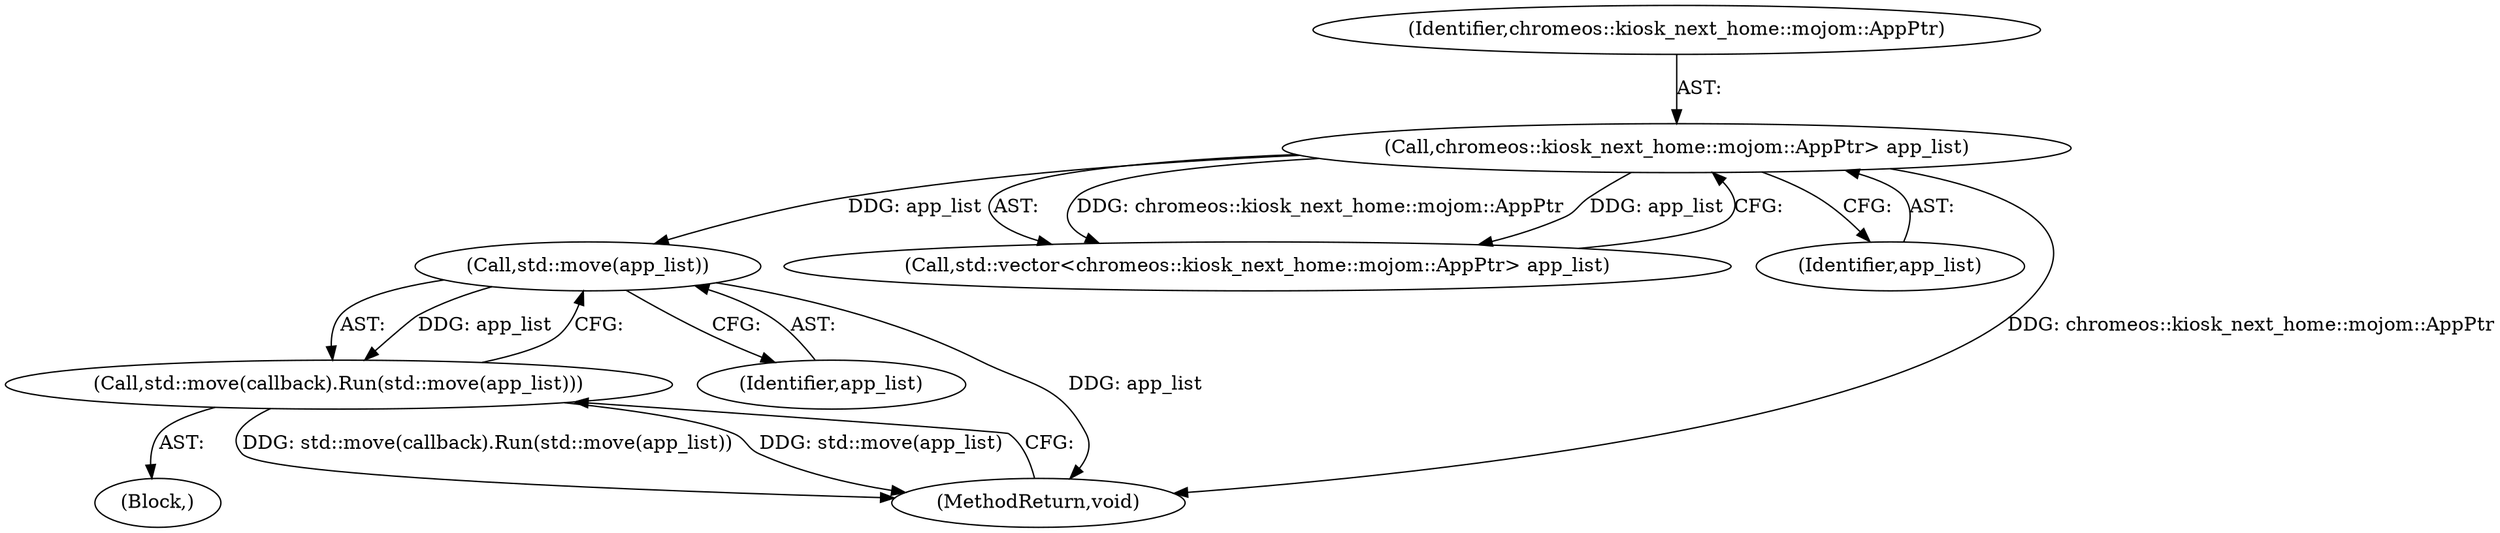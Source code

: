 digraph "0_Chrome_8cfe2463cec6835c7b0b73dcb2ab2edaf035e3f9_2@API" {
"1000113" [label="(Call,std::move(app_list))"];
"1000105" [label="(Call,chromeos::kiosk_next_home::mojom::AppPtr> app_list)"];
"1000112" [label="(Call,std::move(callback).Run(std::move(app_list)))"];
"1000114" [label="(Identifier,app_list)"];
"1000106" [label="(Identifier,chromeos::kiosk_next_home::mojom::AppPtr)"];
"1000105" [label="(Call,chromeos::kiosk_next_home::mojom::AppPtr> app_list)"];
"1000113" [label="(Call,std::move(app_list))"];
"1000103" [label="(Call,std::vector<chromeos::kiosk_next_home::mojom::AppPtr> app_list)"];
"1000107" [label="(Identifier,app_list)"];
"1000112" [label="(Call,std::move(callback).Run(std::move(app_list)))"];
"1000102" [label="(Block,)"];
"1000115" [label="(MethodReturn,void)"];
"1000113" -> "1000112"  [label="AST: "];
"1000113" -> "1000114"  [label="CFG: "];
"1000114" -> "1000113"  [label="AST: "];
"1000112" -> "1000113"  [label="CFG: "];
"1000113" -> "1000115"  [label="DDG: app_list"];
"1000113" -> "1000112"  [label="DDG: app_list"];
"1000105" -> "1000113"  [label="DDG: app_list"];
"1000105" -> "1000103"  [label="AST: "];
"1000105" -> "1000107"  [label="CFG: "];
"1000106" -> "1000105"  [label="AST: "];
"1000107" -> "1000105"  [label="AST: "];
"1000103" -> "1000105"  [label="CFG: "];
"1000105" -> "1000115"  [label="DDG: chromeos::kiosk_next_home::mojom::AppPtr"];
"1000105" -> "1000103"  [label="DDG: chromeos::kiosk_next_home::mojom::AppPtr"];
"1000105" -> "1000103"  [label="DDG: app_list"];
"1000112" -> "1000102"  [label="AST: "];
"1000115" -> "1000112"  [label="CFG: "];
"1000112" -> "1000115"  [label="DDG: std::move(callback).Run(std::move(app_list))"];
"1000112" -> "1000115"  [label="DDG: std::move(app_list)"];
}
